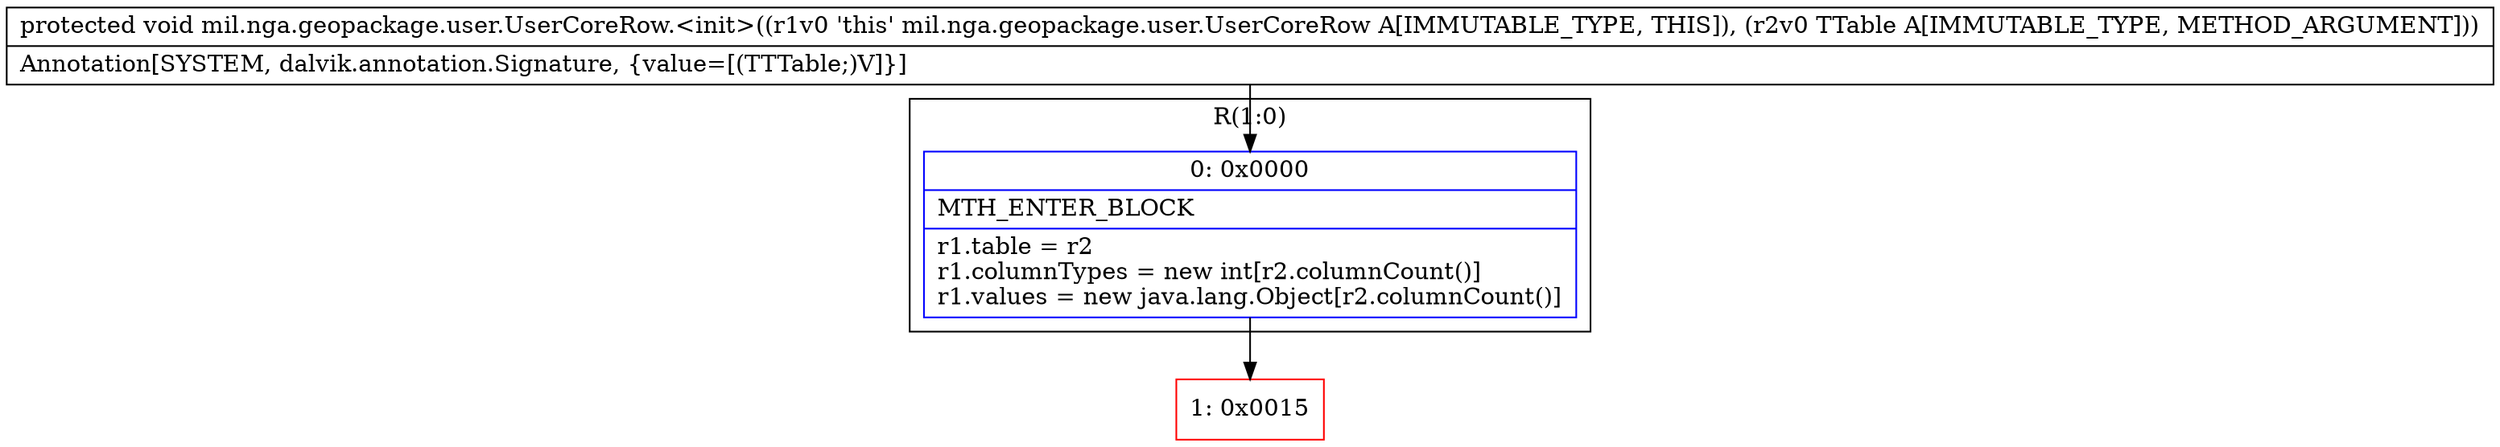 digraph "CFG formil.nga.geopackage.user.UserCoreRow.\<init\>(Lmil\/nga\/geopackage\/user\/UserTable;)V" {
subgraph cluster_Region_1954136804 {
label = "R(1:0)";
node [shape=record,color=blue];
Node_0 [shape=record,label="{0\:\ 0x0000|MTH_ENTER_BLOCK\l|r1.table = r2\lr1.columnTypes = new int[r2.columnCount()]\lr1.values = new java.lang.Object[r2.columnCount()]\l}"];
}
Node_1 [shape=record,color=red,label="{1\:\ 0x0015}"];
MethodNode[shape=record,label="{protected void mil.nga.geopackage.user.UserCoreRow.\<init\>((r1v0 'this' mil.nga.geopackage.user.UserCoreRow A[IMMUTABLE_TYPE, THIS]), (r2v0 TTable A[IMMUTABLE_TYPE, METHOD_ARGUMENT]))  | Annotation[SYSTEM, dalvik.annotation.Signature, \{value=[(TTTable;)V]\}]\l}"];
MethodNode -> Node_0;
Node_0 -> Node_1;
}

